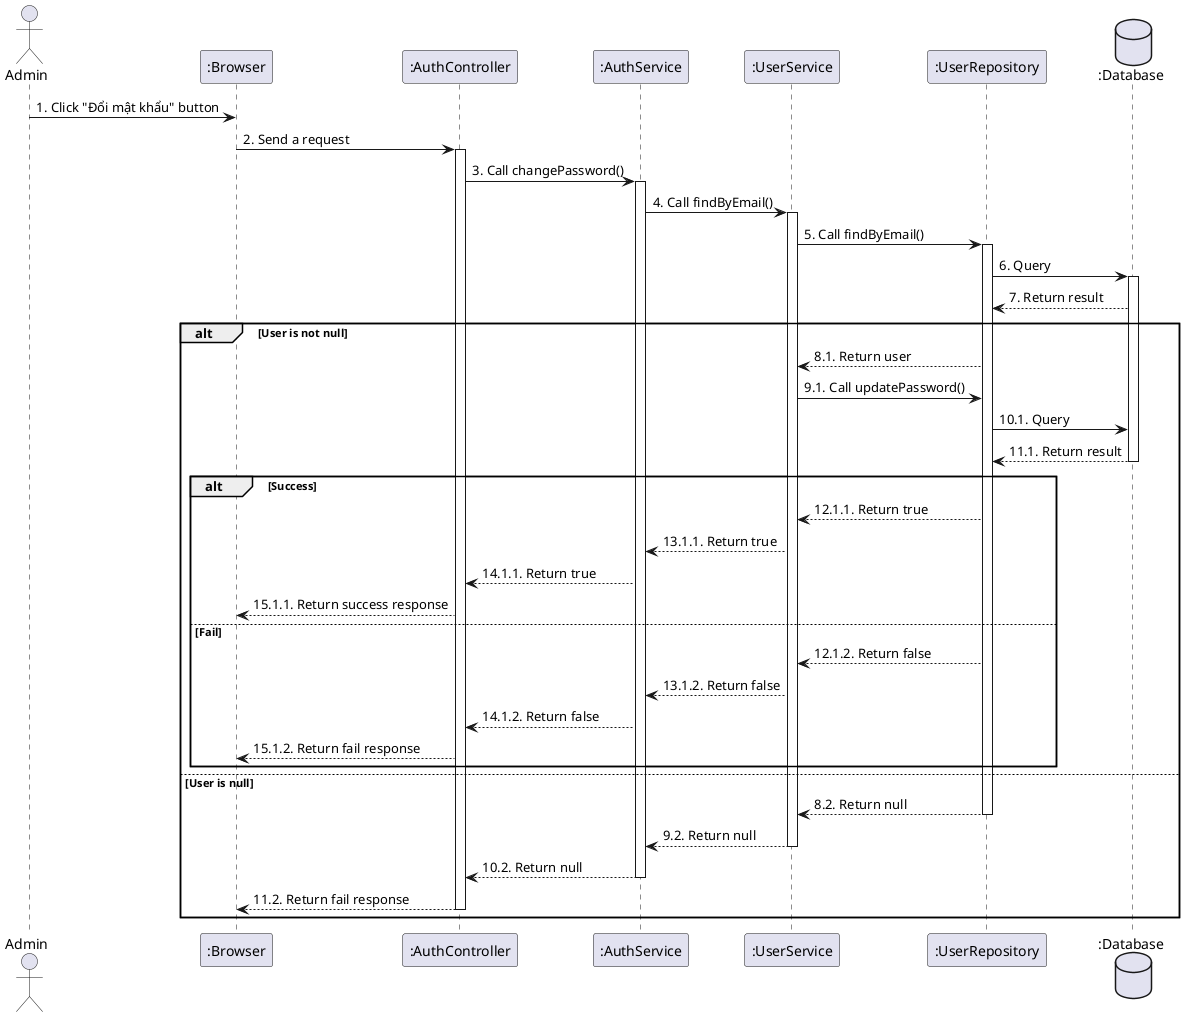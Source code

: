 @startuml
actor Admin as user
participant ":Browser" as a
participant ":AuthController" as b
participant ":AuthService" as c
participant ":UserService" as d
participant ":UserRepository" as e
database ":Database" as f

user -> a: 1. Click "Đổi mật khẩu" button
a -> b++: 2. Send a request
b -> c++: 3. Call changePassword()
c -> d++: 4. Call findByEmail()
d -> e++: 5. Call findByEmail()
e -> f++: 6. Query
f --> e: 7. Return result
alt User is not null
    e --> d: 8.1. Return user
    d -> e: 9.1. Call updatePassword()
    e -> f: 10.1. Query
    f --> e--: 11.1. Return result
    alt Success
        e --> d: 12.1.1. Return true
        d --> c: 13.1.1. Return true
        c --> b: 14.1.1. Return true
        b --> a: 15.1.1. Return success response
    else Fail 
        e --> d: 12.1.2. Return false
        d --> c: 13.1.2. Return false
        c --> b: 14.1.2. Return false
        b --> a: 15.1.2. Return fail response
    end  
else User is null
    e --> d--: 8.2. Return null
    d --> c--: 9.2. Return null
    c --> b--: 10.2. Return null
    b --> a--: 11.2. Return fail response
end
@enduml